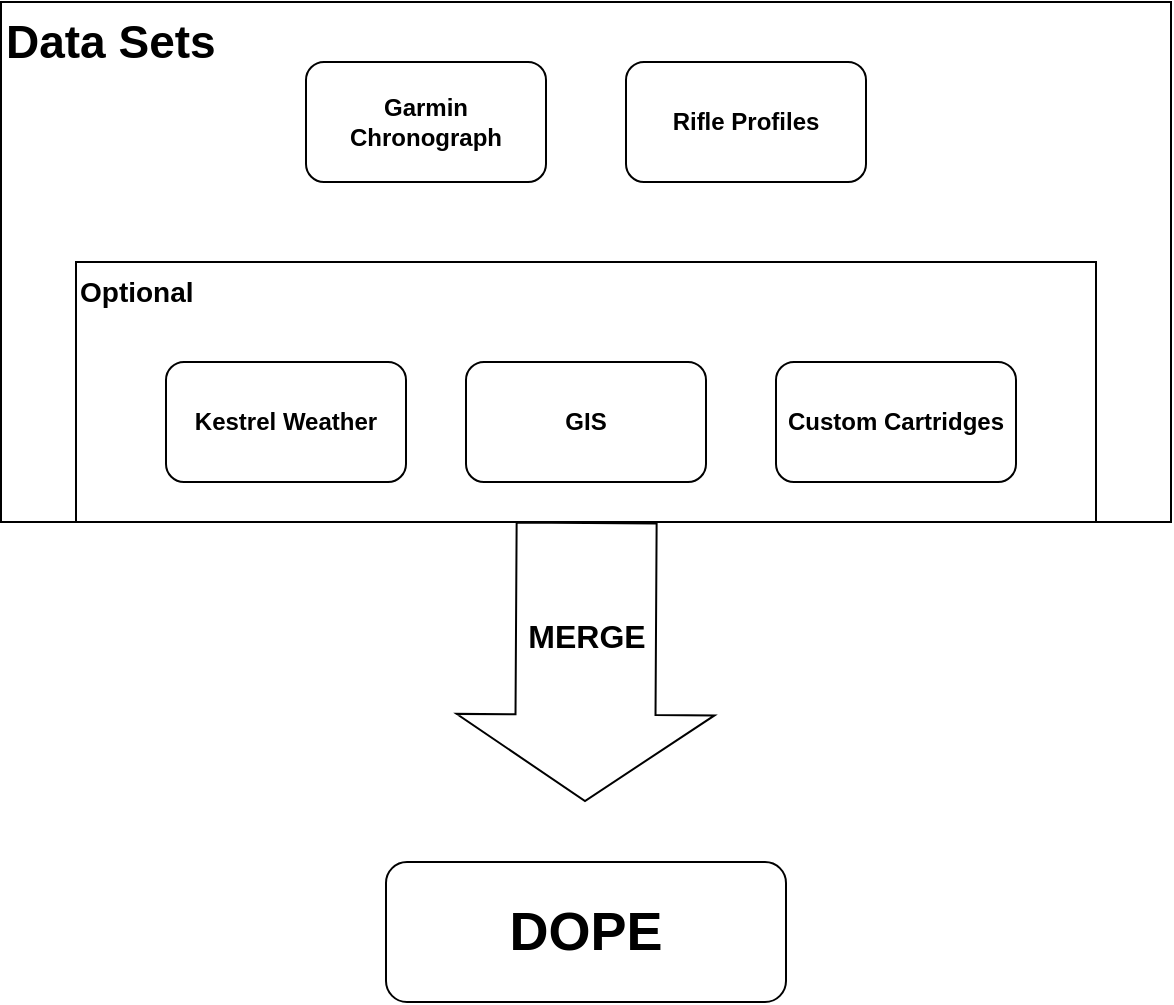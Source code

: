 <mxfile version="28.0.6">
  <diagram name="Page-1" id="jSLNdykXbPT2ylI0KEvD">
    <mxGraphModel dx="1234" dy="811" grid="1" gridSize="10" guides="1" tooltips="1" connect="1" arrows="1" fold="1" page="1" pageScale="1" pageWidth="850" pageHeight="1100" math="0" shadow="0">
      <root>
        <mxCell id="0" />
        <mxCell id="1" parent="0" />
        <mxCell id="RpSjGXsyV4qDIMZ8VOqI-12" value="&lt;b&gt;&lt;font style=&quot;font-size: 23px;&quot;&gt;Data Sets&lt;/font&gt;&lt;/b&gt;" style="rounded=0;whiteSpace=wrap;html=1;align=left;verticalAlign=top;" parent="1" vertex="1">
          <mxGeometry x="37.5" y="60" width="585" height="260" as="geometry" />
        </mxCell>
        <mxCell id="RpSjGXsyV4qDIMZ8VOqI-11" value="&lt;b&gt;&lt;font style=&quot;font-size: 14px;&quot;&gt;Optional&lt;/font&gt;&lt;/b&gt;" style="rounded=0;whiteSpace=wrap;html=1;align=left;verticalAlign=top;" parent="1" vertex="1">
          <mxGeometry x="75" y="190" width="510" height="130" as="geometry" />
        </mxCell>
        <mxCell id="RpSjGXsyV4qDIMZ8VOqI-1" value="&lt;div&gt;Rifle Profiles&lt;br&gt;&lt;/div&gt;" style="rounded=1;whiteSpace=wrap;html=1;fontStyle=1" parent="1" vertex="1">
          <mxGeometry x="350" y="90" width="120" height="60" as="geometry" />
        </mxCell>
        <mxCell id="RpSjGXsyV4qDIMZ8VOqI-2" value="&lt;div&gt;Garmin Chronograph&lt;/div&gt;" style="rounded=1;whiteSpace=wrap;html=1;fontStyle=1" parent="1" vertex="1">
          <mxGeometry x="190" y="90" width="120" height="60" as="geometry" />
        </mxCell>
        <mxCell id="RpSjGXsyV4qDIMZ8VOqI-3" value="&lt;div&gt;Kestrel Weather&lt;/div&gt;" style="rounded=1;whiteSpace=wrap;html=1;fontStyle=1" parent="1" vertex="1">
          <mxGeometry x="120" y="240" width="120" height="60" as="geometry" />
        </mxCell>
        <mxCell id="RpSjGXsyV4qDIMZ8VOqI-4" value="GIS" style="rounded=1;whiteSpace=wrap;html=1;fontStyle=1" parent="1" vertex="1">
          <mxGeometry x="270" y="240" width="120" height="60" as="geometry" />
        </mxCell>
        <mxCell id="RpSjGXsyV4qDIMZ8VOqI-5" value="&lt;div&gt;Custom Cartridges&lt;/div&gt;" style="rounded=1;whiteSpace=wrap;html=1;fontStyle=1" parent="1" vertex="1">
          <mxGeometry x="425" y="240" width="120" height="60" as="geometry" />
        </mxCell>
        <mxCell id="CW-867CtmDsfOAteiKHL-1" value="" style="shape=flexArrow;endArrow=classic;html=1;rounded=0;endWidth=58;endSize=14.06;width=70;fontStyle=1" edge="1" parent="1">
          <mxGeometry width="50" height="50" relative="1" as="geometry">
            <mxPoint x="330.32" y="320" as="sourcePoint" />
            <mxPoint x="329.5" y="460" as="targetPoint" />
          </mxGeometry>
        </mxCell>
        <mxCell id="CW-867CtmDsfOAteiKHL-5" value="&lt;b&gt;&lt;font style=&quot;font-size: 16px;&quot;&gt;MERGE&lt;/font&gt;&lt;/b&gt;" style="edgeLabel;html=1;align=center;verticalAlign=middle;resizable=0;points=[];" vertex="1" connectable="0" parent="CW-867CtmDsfOAteiKHL-1">
          <mxGeometry x="-0.188" y="-4" relative="1" as="geometry">
            <mxPoint x="4" as="offset" />
          </mxGeometry>
        </mxCell>
        <mxCell id="CW-867CtmDsfOAteiKHL-3" value="&lt;b&gt;&lt;font style=&quot;font-size: 27px;&quot;&gt;DOPE&lt;/font&gt;&lt;/b&gt;" style="rounded=1;whiteSpace=wrap;html=1;" vertex="1" parent="1">
          <mxGeometry x="230" y="490" width="200" height="70" as="geometry" />
        </mxCell>
      </root>
    </mxGraphModel>
  </diagram>
</mxfile>
